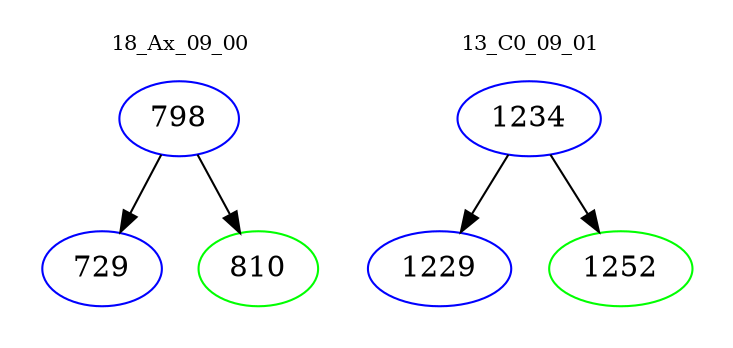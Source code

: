 digraph{
subgraph cluster_0 {
color = white
label = "18_Ax_09_00";
fontsize=10;
T0_798 [label="798", color="blue"]
T0_798 -> T0_729 [color="black"]
T0_729 [label="729", color="blue"]
T0_798 -> T0_810 [color="black"]
T0_810 [label="810", color="green"]
}
subgraph cluster_1 {
color = white
label = "13_C0_09_01";
fontsize=10;
T1_1234 [label="1234", color="blue"]
T1_1234 -> T1_1229 [color="black"]
T1_1229 [label="1229", color="blue"]
T1_1234 -> T1_1252 [color="black"]
T1_1252 [label="1252", color="green"]
}
}
